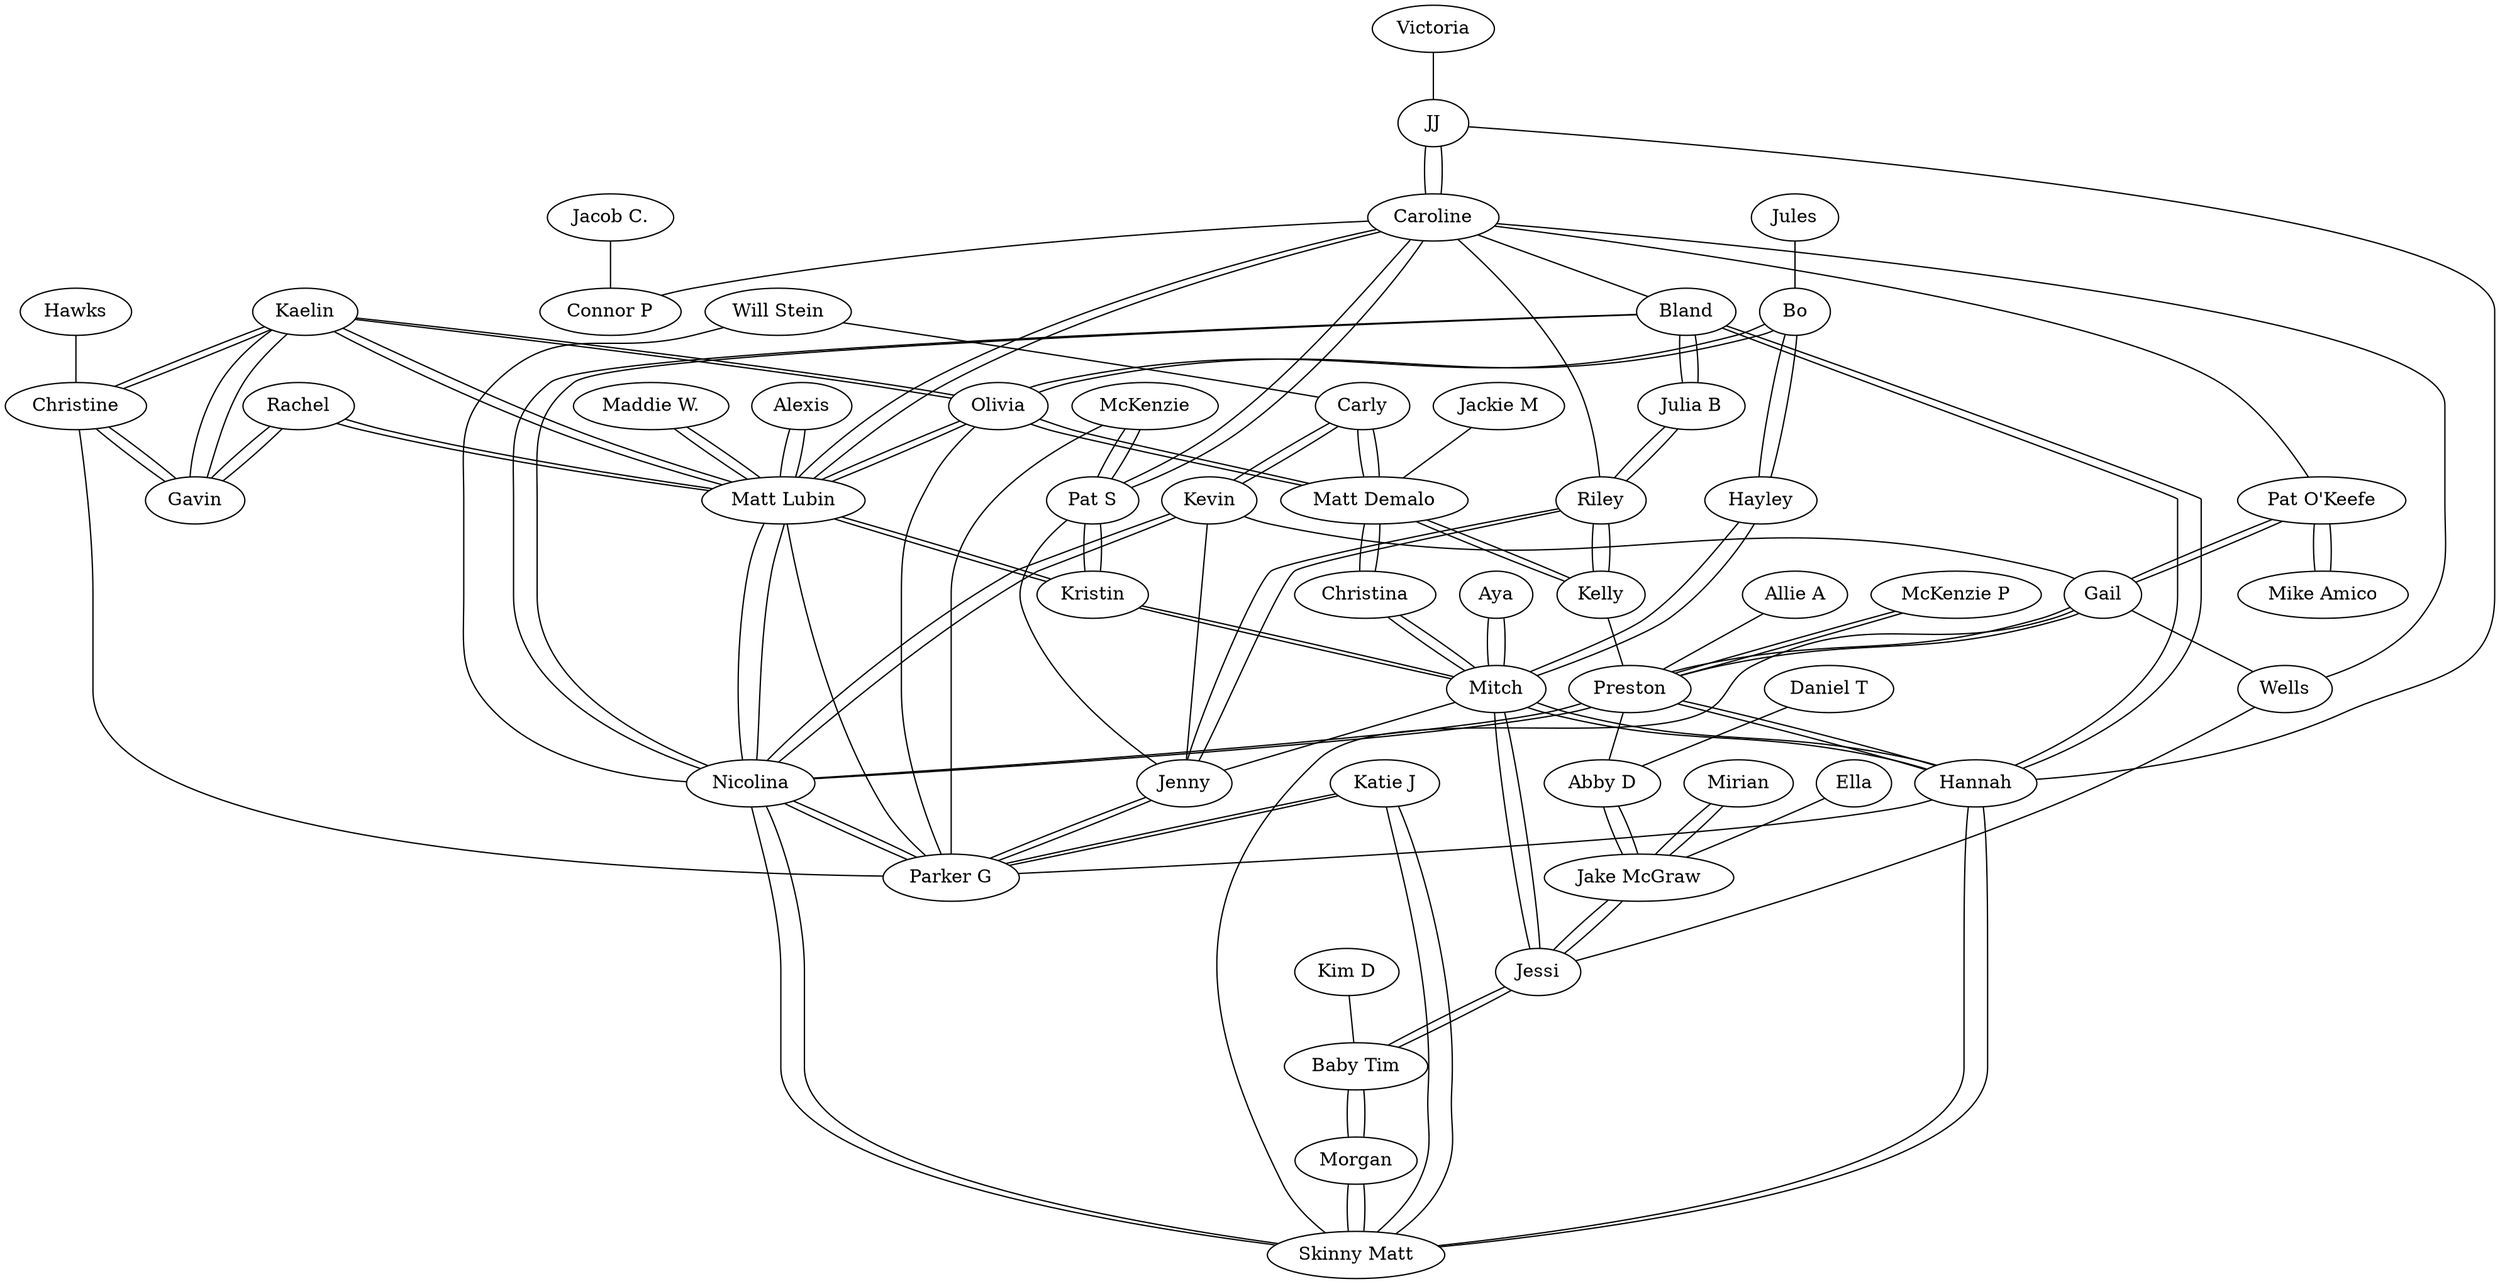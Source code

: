 /* Created by igraph 0.7.1 */
graph {
  0 [
    label="Parker G"
    name="Parker G"
    size=21
  ];
  1 [
    label="Skinny Matt"
    name="Skinny Matt"
    size=15
  ];
  2 [
    label=Jenny
    name=Jenny
    size=9
  ];
  3 [
    label=Hannah
    name=Hannah
    size=15
  ];
  4 [
    label=Morgan
    name=Morgan
    size=6
  ];
  5 [
    label=Nicolina
    name=Nicolina
    size=21
  ];
  6 [
    label="Baby Tim"
    name="Baby Tim"
    size=9
  ];
  7 [
    label=Jessi
    name=Jessi
    size=12
  ];
  8 [
    label=Wells
    name=Wells
    size=0
  ];
  9 [
    label="Jake McGraw"
    name="Jake McGraw"
    size=12
  ];
  10 [
    label=Mitch
    name=Mitch
    size=21
  ];
  11 [
    label="Katie J"
    name="Katie J"
    size=6
  ];
  12 [
    label="Kim D"
    name="Kim D"
    size=0
  ];
  13 [
    label=Mirian
    name=Mirian
    size=3
  ];
  14 [
    label="Abby D"
    name="Abby D"
    size=9
  ];
  15 [
    label=Preston
    name=Preston
    size=18
  ];
  16 [
    label=Gail
    name=Gail
    size=12
  ];
  17 [
    label=Kelly
    name=Kelly
    size=6
  ];
  18 [
    label="Allie A"
    name="Allie A"
    size=0
  ];
  19 [
    label="McKenzie P"
    name="McKenzie P"
    size=3
  ];
  20 [
    label="Daniel T"
    name="Daniel T"
    size=0
  ];
  21 [
    label=Kristin
    name=Kristin
    size=9
  ];
  22 [
    label=Christina
    name=Christina
    size=6
  ];
  23 [
    label="Matt Lubin"
    name="Matt Lubin"
    size=24
  ];
  24 [
    label="Matt Demalo"
    name="Matt Demalo"
    size=15
  ];
  25 [
    label=Gavin
    name=Gavin
    size=9
  ];
  26 [
    label=Christine
    name=Christine
    size=9
  ];
  27 [
    label=Rachel
    name=Rachel
    size=6
  ];
  28 [
    label=Olivia
    name=Olivia
    size=12
  ];
  29 [
    label=Kaelin
    name=Kaelin
    size=12
  ];
  30 [
    label="Pat S"
    name="Pat S"
    size=9
  ];
  31 [
    label=Kevin
    name=Kevin
    size=9
  ];
  32 [
    label=Carly
    name=Carly
    size=6
  ];
  33 [
    label=Riley
    name=Riley
    size=9
  ];
  34 [
    label="Maddie W."
    name="Maddie W."
    size=3
  ];
  35 [
    label=Alexis
    name=Alexis
    size=3
  ];
  36 [
    label="Julia B"
    name="Julia B"
    size=6
  ];
  37 [
    label=Hayley
    name=Hayley
    size=6
  ];
  38 [
    label=Bo
    name=Bo
    size=9
  ];
  39 [
    label=Bland
    name=Bland
    size=9
  ];
  40 [
    label="Connor P"
    name="Connor P"
    size=3
  ];
  41 [
    label=Aya
    name=Aya
    size=3
  ];
  42 [
    label="Mike Amico"
    name="Mike Amico"
    size=3
  ];
  43 [
    label="Pat O'Keefe"
    name="Pat O'Keefe"
    size=6
  ];
  44 [
    label=Caroline
    name=Caroline
    size=24
  ];
  45 [
    label="Will Stein"
    name="Will Stein"
    size=3
  ];
  46 [
    label=Ella
    name=Ella
    size=0
  ];
  47 [
    label="Jackie M"
    name="Jackie M"
    size=0
  ];
  48 [
    label=McKenzie
    name=McKenzie
    size=3
  ];
  49 [
    label=Jules
    name=Jules
    size=0
  ];
  50 [
    label="Jacob C."
    name="Jacob C."
    size=0
  ];
  51 [
    label=Hawks
    name=Hawks
    size=0
  ];
  52 [
    label=JJ
    name=JJ
    size=9
  ];
  53 [
    label=Victoria
    name=Victoria
    size=0
  ];

  2 -- 0;
  23 -- 0;
  5 -- 0;
  11 -- 0;
  28 -- 0;
  48 -- 0;
  26 -- 0;
  3 -- 1;
  4 -- 1;
  5 -- 1;
  11 -- 1;
  16 -- 1;
  2 -- 0;
  30 -- 2;
  33 -- 2;
  3 -- 0;
  3 -- 1;
  15 -- 3;
  39 -- 3;
  10 -- 3;
  6 -- 4;
  4 -- 1;
  5 -- 1;
  23 -- 5;
  15 -- 5;
  5 -- 0;
  45 -- 5;
  31 -- 5;
  39 -- 5;
  7 -- 6;
  12 -- 6;
  6 -- 4;
  10 -- 7;
  7 -- 6;
  8 -- 7;
  9 -- 7;
  9 -- 7;
  14 -- 9;
  13 -- 9;
  46 -- 9;
  22 -- 10;
  10 -- 2;
  21 -- 10;
  10 -- 7;
  41 -- 10;
  37 -- 10;
  10 -- 3;
  11 -- 0;
  11 -- 1;
  13 -- 9;
  14 -- 9;
  15 -- 14;
  20 -- 14;
  17 -- 15;
  16 -- 15;
  15 -- 5;
  18 -- 15;
  15 -- 3;
  19 -- 15;
  16 -- 15;
  16 -- 8;
  43 -- 16;
  31 -- 16;
  33 -- 17;
  24 -- 17;
  19 -- 15;
  23 -- 21;
  21 -- 10;
  30 -- 21;
  24 -- 22;
  22 -- 10;
  23 -- 21;
  23 -- 5;
  44 -- 23;
  28 -- 23;
  29 -- 23;
  27 -- 23;
  34 -- 23;
  35 -- 23;
  24 -- 22;
  28 -- 24;
  24 -- 17;
  47 -- 24;
  32 -- 24;
  27 -- 25;
  26 -- 25;
  29 -- 25;
  26 -- 25;
  29 -- 26;
  51 -- 26;
  27 -- 23;
  27 -- 25;
  28 -- 23;
  28 -- 24;
  29 -- 28;
  38 -- 28;
  29 -- 28;
  29 -- 23;
  29 -- 25;
  29 -- 26;
  30 -- 21;
  48 -- 30;
  44 -- 30;
  32 -- 31;
  31 -- 5;
  31 -- 2;
  32 -- 31;
  32 -- 24;
  33 -- 2;
  33 -- 17;
  36 -- 33;
  34 -- 23;
  35 -- 23;
  36 -- 33;
  39 -- 36;
  37 -- 10;
  38 -- 37;
  38 -- 28;
  38 -- 37;
  49 -- 38;
  39 -- 36;
  39 -- 5;
  39 -- 3;
  50 -- 40;
  41 -- 10;
  43 -- 42;
  43 -- 42;
  43 -- 16;
  44 -- 23;
  52 -- 44;
  44 -- 30;
  44 -- 33;
  44 -- 39;
  44 -- 8;
  44 -- 40;
  44 -- 43;
  45 -- 32;
  48 -- 30;
  52 -- 3;
  52 -- 44;
  53 -- 52;
}
